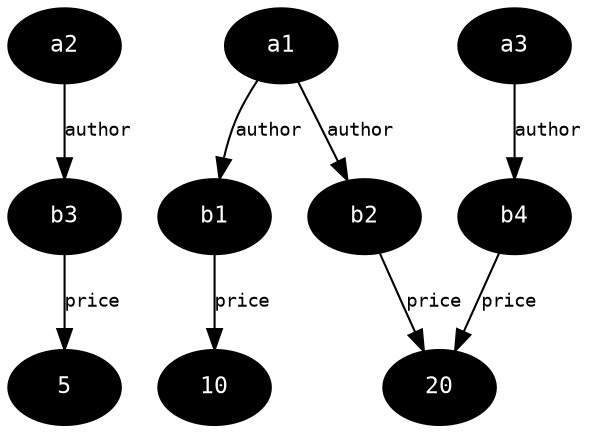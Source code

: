 digraph G {
node[color="black",style="filled",fontname="Inconsolata",fontcolor="white",fontsize=11];
edge[fontname="Inconsolata",fontsize=9];
"b3" -> "5" [label="price"];
"b4" -> "20" [label="price"];
"b2" -> "20" [label="price"];
"b1" -> "10" [label="price"];
"a3" -> "b4" [label="author"];
"a2" -> "b3" [label="author"];
"a1" -> "b2" [label="author"];
"a1" -> "b1" [label="author"];
}